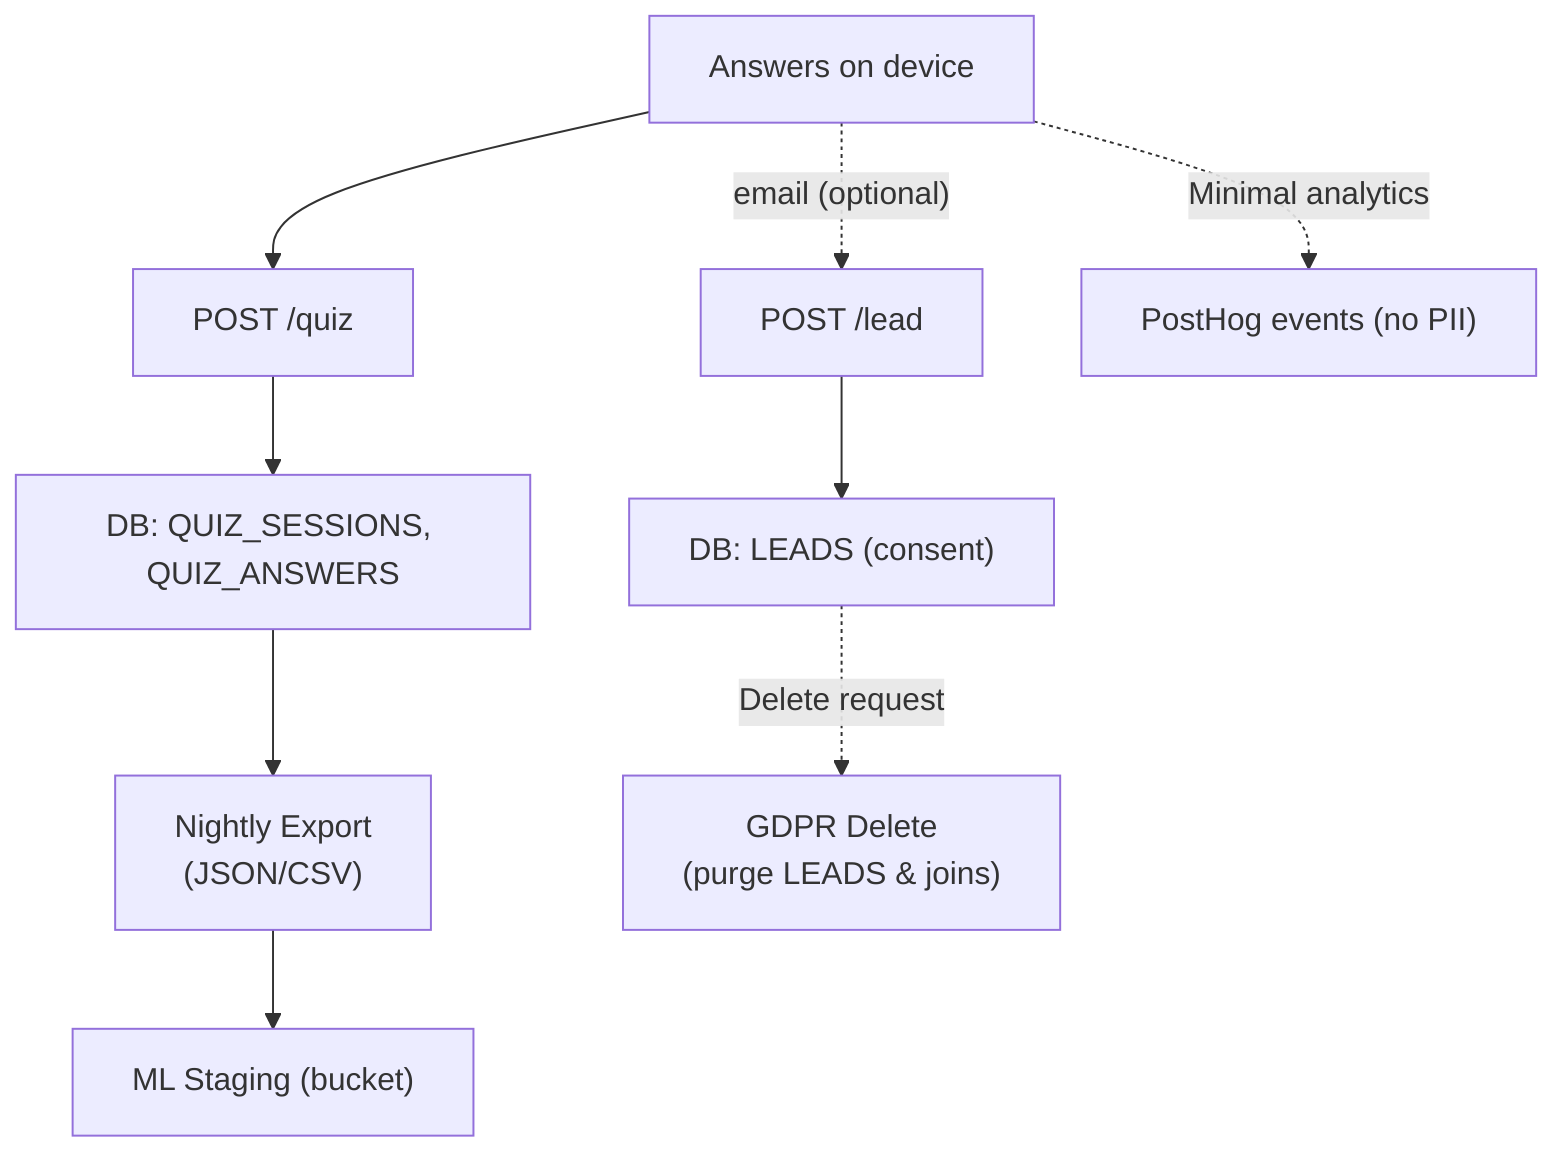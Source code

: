 flowchart TD
  A["Answers on device"] --> B["POST /quiz"]
  B --> C["DB: QUIZ_SESSIONS, QUIZ_ANSWERS"]
  A -. "email (optional)" .-> D["POST /lead"]
  D --> E["DB: LEADS (consent)"]
  C --> F["Nightly Export\n(JSON/CSV)"]
  F --> G["ML Staging (bucket)"]
  E -. "Delete request" .-> H["GDPR Delete\n(purge LEADS & joins)"]
  A -. "Minimal analytics" .-> I["PostHog events (no PII)"]